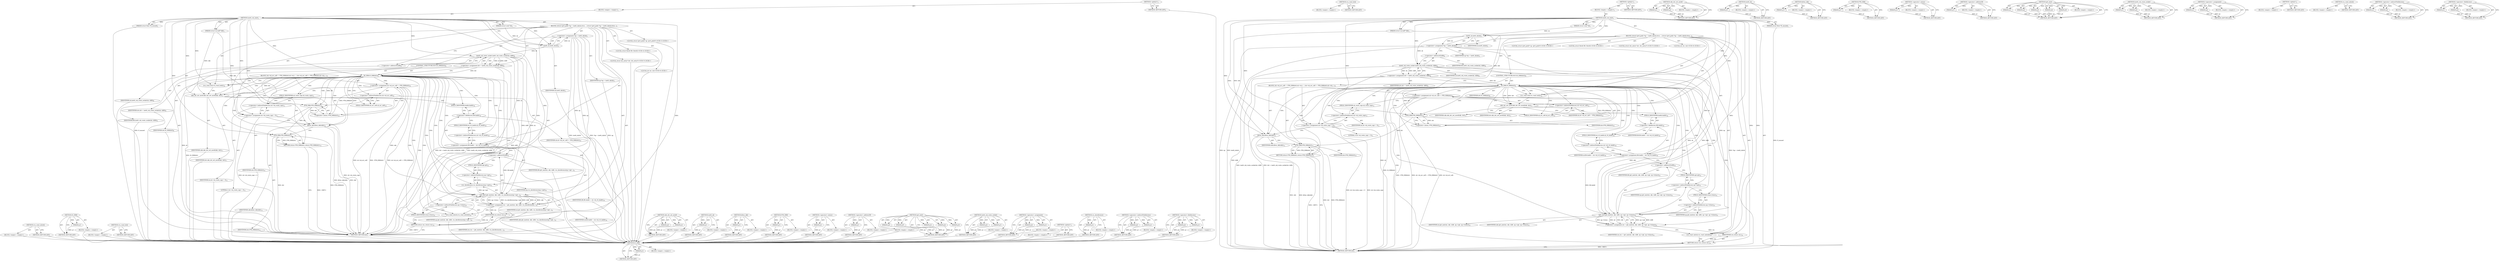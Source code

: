 digraph "&lt;operator&gt;.fieldAccess" {
vulnerable_122 [label=<(METHOD,IS_ERR)>];
vulnerable_123 [label=<(PARAM,p1)>];
vulnerable_124 [label=<(BLOCK,&lt;empty&gt;,&lt;empty&gt;)>];
vulnerable_125 [label=<(METHOD_RETURN,ANY)>];
vulnerable_143 [label=<(METHOD,rcu_read_lock)>];
vulnerable_144 [label=<(BLOCK,&lt;empty&gt;,&lt;empty&gt;)>];
vulnerable_145 [label=<(METHOD_RETURN,ANY)>];
vulnerable_6 [label=<(METHOD,&lt;global&gt;)<SUB>1</SUB>>];
vulnerable_7 [label=<(BLOCK,&lt;empty&gt;,&lt;empty&gt;)<SUB>1</SUB>>];
vulnerable_8 [label=<(METHOD,inet6_csk_xmit)<SUB>1</SUB>>];
vulnerable_9 [label=<(PARAM,struct sock *sk)<SUB>1</SUB>>];
vulnerable_10 [label=<(PARAM,struct sk_buff *skb)<SUB>1</SUB>>];
vulnerable_11 [label=<(PARAM,struct flowi *fl_unused)<SUB>1</SUB>>];
vulnerable_12 [label=<(BLOCK,{
	struct ipv6_pinfo *np = inet6_sk(sk);
	struc...,{
	struct ipv6_pinfo *np = inet6_sk(sk);
	struc...)<SUB>2</SUB>>];
vulnerable_13 [label="<(LOCAL,struct ipv6_pinfo* np: ipv6_pinfo*)<SUB>3</SUB>>"];
vulnerable_14 [label=<(&lt;operator&gt;.assignment,*np = inet6_sk(sk))<SUB>3</SUB>>];
vulnerable_15 [label=<(IDENTIFIER,np,*np = inet6_sk(sk))<SUB>3</SUB>>];
vulnerable_16 [label=<(inet6_sk,inet6_sk(sk))<SUB>3</SUB>>];
vulnerable_17 [label=<(IDENTIFIER,sk,inet6_sk(sk))<SUB>3</SUB>>];
vulnerable_18 [label="<(LOCAL,struct flowi6 fl6: flowi6)<SUB>4</SUB>>"];
vulnerable_19 [label="<(LOCAL,struct dst_entry* dst: dst_entry*)<SUB>5</SUB>>"];
vulnerable_20 [label="<(LOCAL,int res: int)<SUB>6</SUB>>"];
vulnerable_21 [label=<(&lt;operator&gt;.assignment,dst = inet6_csk_route_socket(sk, &amp;fl6))<SUB>8</SUB>>];
vulnerable_22 [label=<(IDENTIFIER,dst,dst = inet6_csk_route_socket(sk, &amp;fl6))<SUB>8</SUB>>];
vulnerable_23 [label=<(inet6_csk_route_socket,inet6_csk_route_socket(sk, &amp;fl6))<SUB>8</SUB>>];
vulnerable_24 [label=<(IDENTIFIER,sk,inet6_csk_route_socket(sk, &amp;fl6))<SUB>8</SUB>>];
vulnerable_25 [label=<(&lt;operator&gt;.addressOf,&amp;fl6)<SUB>8</SUB>>];
vulnerable_26 [label=<(IDENTIFIER,fl6,inet6_csk_route_socket(sk, &amp;fl6))<SUB>8</SUB>>];
vulnerable_27 [label=<(CONTROL_STRUCTURE,IF,if (IS_ERR(dst)))<SUB>9</SUB>>];
vulnerable_28 [label=<(IS_ERR,IS_ERR(dst))<SUB>9</SUB>>];
vulnerable_29 [label=<(IDENTIFIER,dst,IS_ERR(dst))<SUB>9</SUB>>];
vulnerable_30 [label=<(BLOCK,{
		sk-&gt;sk_err_soft = -PTR_ERR(dst);
		sk-&gt;sk_r...,{
		sk-&gt;sk_err_soft = -PTR_ERR(dst);
		sk-&gt;sk_r...)<SUB>9</SUB>>];
vulnerable_31 [label=<(&lt;operator&gt;.assignment,sk-&gt;sk_err_soft = -PTR_ERR(dst))<SUB>10</SUB>>];
vulnerable_32 [label=<(&lt;operator&gt;.indirectFieldAccess,sk-&gt;sk_err_soft)<SUB>10</SUB>>];
vulnerable_33 [label=<(IDENTIFIER,sk,sk-&gt;sk_err_soft = -PTR_ERR(dst))<SUB>10</SUB>>];
vulnerable_34 [label=<(FIELD_IDENTIFIER,sk_err_soft,sk_err_soft)<SUB>10</SUB>>];
vulnerable_35 [label=<(&lt;operator&gt;.minus,-PTR_ERR(dst))<SUB>10</SUB>>];
vulnerable_36 [label=<(PTR_ERR,PTR_ERR(dst))<SUB>10</SUB>>];
vulnerable_37 [label=<(IDENTIFIER,dst,PTR_ERR(dst))<SUB>10</SUB>>];
vulnerable_38 [label=<(&lt;operator&gt;.assignment,sk-&gt;sk_route_caps = 0)<SUB>11</SUB>>];
vulnerable_39 [label=<(&lt;operator&gt;.indirectFieldAccess,sk-&gt;sk_route_caps)<SUB>11</SUB>>];
vulnerable_40 [label=<(IDENTIFIER,sk,sk-&gt;sk_route_caps = 0)<SUB>11</SUB>>];
vulnerable_41 [label=<(FIELD_IDENTIFIER,sk_route_caps,sk_route_caps)<SUB>11</SUB>>];
vulnerable_42 [label=<(LITERAL,0,sk-&gt;sk_route_caps = 0)<SUB>11</SUB>>];
vulnerable_43 [label=<(kfree_skb,kfree_skb(skb))<SUB>12</SUB>>];
vulnerable_44 [label=<(IDENTIFIER,skb,kfree_skb(skb))<SUB>12</SUB>>];
vulnerable_45 [label=<(RETURN,return PTR_ERR(dst);,return PTR_ERR(dst);)<SUB>13</SUB>>];
vulnerable_46 [label=<(PTR_ERR,PTR_ERR(dst))<SUB>13</SUB>>];
vulnerable_47 [label=<(IDENTIFIER,dst,PTR_ERR(dst))<SUB>13</SUB>>];
vulnerable_48 [label=<(rcu_read_lock,rcu_read_lock())<SUB>16</SUB>>];
vulnerable_49 [label=<(skb_dst_set_noref,skb_dst_set_noref(skb, dst))<SUB>17</SUB>>];
vulnerable_50 [label=<(IDENTIFIER,skb,skb_dst_set_noref(skb, dst))<SUB>17</SUB>>];
vulnerable_51 [label=<(IDENTIFIER,dst,skb_dst_set_noref(skb, dst))<SUB>17</SUB>>];
vulnerable_52 [label=<(&lt;operator&gt;.assignment,fl6.daddr = sk-&gt;sk_v6_daddr)<SUB>20</SUB>>];
vulnerable_53 [label=<(&lt;operator&gt;.fieldAccess,fl6.daddr)<SUB>20</SUB>>];
vulnerable_54 [label=<(IDENTIFIER,fl6,fl6.daddr = sk-&gt;sk_v6_daddr)<SUB>20</SUB>>];
vulnerable_55 [label=<(FIELD_IDENTIFIER,daddr,daddr)<SUB>20</SUB>>];
vulnerable_56 [label=<(&lt;operator&gt;.indirectFieldAccess,sk-&gt;sk_v6_daddr)<SUB>20</SUB>>];
vulnerable_57 [label=<(IDENTIFIER,sk,fl6.daddr = sk-&gt;sk_v6_daddr)<SUB>20</SUB>>];
vulnerable_58 [label=<(FIELD_IDENTIFIER,sk_v6_daddr,sk_v6_daddr)<SUB>20</SUB>>];
vulnerable_59 [label=<(&lt;operator&gt;.assignment,res = ip6_xmit(sk, skb, &amp;fl6, np-&gt;opt, np-&gt;tclass))<SUB>22</SUB>>];
vulnerable_60 [label=<(IDENTIFIER,res,res = ip6_xmit(sk, skb, &amp;fl6, np-&gt;opt, np-&gt;tclass))<SUB>22</SUB>>];
vulnerable_61 [label=<(ip6_xmit,ip6_xmit(sk, skb, &amp;fl6, np-&gt;opt, np-&gt;tclass))<SUB>22</SUB>>];
vulnerable_62 [label=<(IDENTIFIER,sk,ip6_xmit(sk, skb, &amp;fl6, np-&gt;opt, np-&gt;tclass))<SUB>22</SUB>>];
vulnerable_63 [label=<(IDENTIFIER,skb,ip6_xmit(sk, skb, &amp;fl6, np-&gt;opt, np-&gt;tclass))<SUB>22</SUB>>];
vulnerable_64 [label=<(&lt;operator&gt;.addressOf,&amp;fl6)<SUB>22</SUB>>];
vulnerable_65 [label=<(IDENTIFIER,fl6,ip6_xmit(sk, skb, &amp;fl6, np-&gt;opt, np-&gt;tclass))<SUB>22</SUB>>];
vulnerable_66 [label=<(&lt;operator&gt;.indirectFieldAccess,np-&gt;opt)<SUB>22</SUB>>];
vulnerable_67 [label=<(IDENTIFIER,np,ip6_xmit(sk, skb, &amp;fl6, np-&gt;opt, np-&gt;tclass))<SUB>22</SUB>>];
vulnerable_68 [label=<(FIELD_IDENTIFIER,opt,opt)<SUB>22</SUB>>];
vulnerable_69 [label=<(&lt;operator&gt;.indirectFieldAccess,np-&gt;tclass)<SUB>22</SUB>>];
vulnerable_70 [label=<(IDENTIFIER,np,ip6_xmit(sk, skb, &amp;fl6, np-&gt;opt, np-&gt;tclass))<SUB>22</SUB>>];
vulnerable_71 [label=<(FIELD_IDENTIFIER,tclass,tclass)<SUB>22</SUB>>];
vulnerable_72 [label=<(rcu_read_unlock,rcu_read_unlock())<SUB>23</SUB>>];
vulnerable_73 [label=<(RETURN,return res;,return res;)<SUB>24</SUB>>];
vulnerable_74 [label=<(IDENTIFIER,res,return res;)<SUB>24</SUB>>];
vulnerable_75 [label=<(METHOD_RETURN,int)<SUB>1</SUB>>];
vulnerable_77 [label=<(METHOD_RETURN,ANY)<SUB>1</SUB>>];
vulnerable_146 [label=<(METHOD,skb_dst_set_noref)>];
vulnerable_147 [label=<(PARAM,p1)>];
vulnerable_148 [label=<(PARAM,p2)>];
vulnerable_149 [label=<(BLOCK,&lt;empty&gt;,&lt;empty&gt;)>];
vulnerable_150 [label=<(METHOD_RETURN,ANY)>];
vulnerable_109 [label=<(METHOD,inet6_sk)>];
vulnerable_110 [label=<(PARAM,p1)>];
vulnerable_111 [label=<(BLOCK,&lt;empty&gt;,&lt;empty&gt;)>];
vulnerable_112 [label=<(METHOD_RETURN,ANY)>];
vulnerable_139 [label=<(METHOD,kfree_skb)>];
vulnerable_140 [label=<(PARAM,p1)>];
vulnerable_141 [label=<(BLOCK,&lt;empty&gt;,&lt;empty&gt;)>];
vulnerable_142 [label=<(METHOD_RETURN,ANY)>];
vulnerable_135 [label=<(METHOD,PTR_ERR)>];
vulnerable_136 [label=<(PARAM,p1)>];
vulnerable_137 [label=<(BLOCK,&lt;empty&gt;,&lt;empty&gt;)>];
vulnerable_138 [label=<(METHOD_RETURN,ANY)>];
vulnerable_131 [label=<(METHOD,&lt;operator&gt;.minus)>];
vulnerable_132 [label=<(PARAM,p1)>];
vulnerable_133 [label=<(BLOCK,&lt;empty&gt;,&lt;empty&gt;)>];
vulnerable_134 [label=<(METHOD_RETURN,ANY)>];
vulnerable_118 [label=<(METHOD,&lt;operator&gt;.addressOf)>];
vulnerable_119 [label=<(PARAM,p1)>];
vulnerable_120 [label=<(BLOCK,&lt;empty&gt;,&lt;empty&gt;)>];
vulnerable_121 [label=<(METHOD_RETURN,ANY)>];
vulnerable_156 [label=<(METHOD,ip6_xmit)>];
vulnerable_157 [label=<(PARAM,p1)>];
vulnerable_158 [label=<(PARAM,p2)>];
vulnerable_159 [label=<(PARAM,p3)>];
vulnerable_160 [label=<(PARAM,p4)>];
vulnerable_161 [label=<(PARAM,p5)>];
vulnerable_162 [label=<(BLOCK,&lt;empty&gt;,&lt;empty&gt;)>];
vulnerable_163 [label=<(METHOD_RETURN,ANY)>];
vulnerable_113 [label=<(METHOD,inet6_csk_route_socket)>];
vulnerable_114 [label=<(PARAM,p1)>];
vulnerable_115 [label=<(PARAM,p2)>];
vulnerable_116 [label=<(BLOCK,&lt;empty&gt;,&lt;empty&gt;)>];
vulnerable_117 [label=<(METHOD_RETURN,ANY)>];
vulnerable_104 [label=<(METHOD,&lt;operator&gt;.assignment)>];
vulnerable_105 [label=<(PARAM,p1)>];
vulnerable_106 [label=<(PARAM,p2)>];
vulnerable_107 [label=<(BLOCK,&lt;empty&gt;,&lt;empty&gt;)>];
vulnerable_108 [label=<(METHOD_RETURN,ANY)>];
vulnerable_98 [label=<(METHOD,&lt;global&gt;)<SUB>1</SUB>>];
vulnerable_99 [label=<(BLOCK,&lt;empty&gt;,&lt;empty&gt;)>];
vulnerable_100 [label=<(METHOD_RETURN,ANY)>];
vulnerable_164 [label=<(METHOD,rcu_read_unlock)>];
vulnerable_165 [label=<(BLOCK,&lt;empty&gt;,&lt;empty&gt;)>];
vulnerable_166 [label=<(METHOD_RETURN,ANY)>];
vulnerable_126 [label=<(METHOD,&lt;operator&gt;.indirectFieldAccess)>];
vulnerable_127 [label=<(PARAM,p1)>];
vulnerable_128 [label=<(PARAM,p2)>];
vulnerable_129 [label=<(BLOCK,&lt;empty&gt;,&lt;empty&gt;)>];
vulnerable_130 [label=<(METHOD_RETURN,ANY)>];
vulnerable_151 [label=<(METHOD,&lt;operator&gt;.fieldAccess)>];
vulnerable_152 [label=<(PARAM,p1)>];
vulnerable_153 [label=<(PARAM,p2)>];
vulnerable_154 [label=<(BLOCK,&lt;empty&gt;,&lt;empty&gt;)>];
vulnerable_155 [label=<(METHOD_RETURN,ANY)>];
fixed_169 [label=<(METHOD,rcu_read_unlock)>];
fixed_170 [label=<(BLOCK,&lt;empty&gt;,&lt;empty&gt;)>];
fixed_171 [label=<(METHOD_RETURN,ANY)>];
fixed_123 [label=<(METHOD,IS_ERR)>];
fixed_124 [label=<(PARAM,p1)>];
fixed_125 [label=<(BLOCK,&lt;empty&gt;,&lt;empty&gt;)>];
fixed_126 [label=<(METHOD_RETURN,ANY)>];
fixed_144 [label=<(METHOD,rcu_read_lock)>];
fixed_145 [label=<(BLOCK,&lt;empty&gt;,&lt;empty&gt;)>];
fixed_146 [label=<(METHOD_RETURN,ANY)>];
fixed_6 [label=<(METHOD,&lt;global&gt;)<SUB>1</SUB>>];
fixed_7 [label=<(BLOCK,&lt;empty&gt;,&lt;empty&gt;)<SUB>1</SUB>>];
fixed_8 [label=<(METHOD,inet6_csk_xmit)<SUB>1</SUB>>];
fixed_9 [label=<(PARAM,struct sock *sk)<SUB>1</SUB>>];
fixed_10 [label=<(PARAM,struct sk_buff *skb)<SUB>1</SUB>>];
fixed_11 [label=<(PARAM,struct flowi *fl_unused)<SUB>1</SUB>>];
fixed_12 [label=<(BLOCK,{
	struct ipv6_pinfo *np = inet6_sk(sk);
	struc...,{
	struct ipv6_pinfo *np = inet6_sk(sk);
	struc...)<SUB>2</SUB>>];
fixed_13 [label="<(LOCAL,struct ipv6_pinfo* np: ipv6_pinfo*)<SUB>3</SUB>>"];
fixed_14 [label=<(&lt;operator&gt;.assignment,*np = inet6_sk(sk))<SUB>3</SUB>>];
fixed_15 [label=<(IDENTIFIER,np,*np = inet6_sk(sk))<SUB>3</SUB>>];
fixed_16 [label=<(inet6_sk,inet6_sk(sk))<SUB>3</SUB>>];
fixed_17 [label=<(IDENTIFIER,sk,inet6_sk(sk))<SUB>3</SUB>>];
fixed_18 [label="<(LOCAL,struct flowi6 fl6: flowi6)<SUB>4</SUB>>"];
fixed_19 [label="<(LOCAL,struct dst_entry* dst: dst_entry*)<SUB>5</SUB>>"];
fixed_20 [label="<(LOCAL,int res: int)<SUB>6</SUB>>"];
fixed_21 [label=<(&lt;operator&gt;.assignment,dst = inet6_csk_route_socket(sk, &amp;fl6))<SUB>8</SUB>>];
fixed_22 [label=<(IDENTIFIER,dst,dst = inet6_csk_route_socket(sk, &amp;fl6))<SUB>8</SUB>>];
fixed_23 [label=<(inet6_csk_route_socket,inet6_csk_route_socket(sk, &amp;fl6))<SUB>8</SUB>>];
fixed_24 [label=<(IDENTIFIER,sk,inet6_csk_route_socket(sk, &amp;fl6))<SUB>8</SUB>>];
fixed_25 [label=<(&lt;operator&gt;.addressOf,&amp;fl6)<SUB>8</SUB>>];
fixed_26 [label=<(IDENTIFIER,fl6,inet6_csk_route_socket(sk, &amp;fl6))<SUB>8</SUB>>];
fixed_27 [label=<(CONTROL_STRUCTURE,IF,if (IS_ERR(dst)))<SUB>9</SUB>>];
fixed_28 [label=<(IS_ERR,IS_ERR(dst))<SUB>9</SUB>>];
fixed_29 [label=<(IDENTIFIER,dst,IS_ERR(dst))<SUB>9</SUB>>];
fixed_30 [label=<(BLOCK,{
		sk-&gt;sk_err_soft = -PTR_ERR(dst);
		sk-&gt;sk_r...,{
		sk-&gt;sk_err_soft = -PTR_ERR(dst);
		sk-&gt;sk_r...)<SUB>9</SUB>>];
fixed_31 [label=<(&lt;operator&gt;.assignment,sk-&gt;sk_err_soft = -PTR_ERR(dst))<SUB>10</SUB>>];
fixed_32 [label=<(&lt;operator&gt;.indirectFieldAccess,sk-&gt;sk_err_soft)<SUB>10</SUB>>];
fixed_33 [label=<(IDENTIFIER,sk,sk-&gt;sk_err_soft = -PTR_ERR(dst))<SUB>10</SUB>>];
fixed_34 [label=<(FIELD_IDENTIFIER,sk_err_soft,sk_err_soft)<SUB>10</SUB>>];
fixed_35 [label=<(&lt;operator&gt;.minus,-PTR_ERR(dst))<SUB>10</SUB>>];
fixed_36 [label=<(PTR_ERR,PTR_ERR(dst))<SUB>10</SUB>>];
fixed_37 [label=<(IDENTIFIER,dst,PTR_ERR(dst))<SUB>10</SUB>>];
fixed_38 [label=<(&lt;operator&gt;.assignment,sk-&gt;sk_route_caps = 0)<SUB>11</SUB>>];
fixed_39 [label=<(&lt;operator&gt;.indirectFieldAccess,sk-&gt;sk_route_caps)<SUB>11</SUB>>];
fixed_40 [label=<(IDENTIFIER,sk,sk-&gt;sk_route_caps = 0)<SUB>11</SUB>>];
fixed_41 [label=<(FIELD_IDENTIFIER,sk_route_caps,sk_route_caps)<SUB>11</SUB>>];
fixed_42 [label=<(LITERAL,0,sk-&gt;sk_route_caps = 0)<SUB>11</SUB>>];
fixed_43 [label=<(kfree_skb,kfree_skb(skb))<SUB>12</SUB>>];
fixed_44 [label=<(IDENTIFIER,skb,kfree_skb(skb))<SUB>12</SUB>>];
fixed_45 [label=<(RETURN,return PTR_ERR(dst);,return PTR_ERR(dst);)<SUB>13</SUB>>];
fixed_46 [label=<(PTR_ERR,PTR_ERR(dst))<SUB>13</SUB>>];
fixed_47 [label=<(IDENTIFIER,dst,PTR_ERR(dst))<SUB>13</SUB>>];
fixed_48 [label=<(rcu_read_lock,rcu_read_lock())<SUB>16</SUB>>];
fixed_49 [label=<(skb_dst_set_noref,skb_dst_set_noref(skb, dst))<SUB>17</SUB>>];
fixed_50 [label=<(IDENTIFIER,skb,skb_dst_set_noref(skb, dst))<SUB>17</SUB>>];
fixed_51 [label=<(IDENTIFIER,dst,skb_dst_set_noref(skb, dst))<SUB>17</SUB>>];
fixed_52 [label=<(&lt;operator&gt;.assignment,fl6.daddr = sk-&gt;sk_v6_daddr)<SUB>20</SUB>>];
fixed_53 [label=<(&lt;operator&gt;.fieldAccess,fl6.daddr)<SUB>20</SUB>>];
fixed_54 [label=<(IDENTIFIER,fl6,fl6.daddr = sk-&gt;sk_v6_daddr)<SUB>20</SUB>>];
fixed_55 [label=<(FIELD_IDENTIFIER,daddr,daddr)<SUB>20</SUB>>];
fixed_56 [label=<(&lt;operator&gt;.indirectFieldAccess,sk-&gt;sk_v6_daddr)<SUB>20</SUB>>];
fixed_57 [label=<(IDENTIFIER,sk,fl6.daddr = sk-&gt;sk_v6_daddr)<SUB>20</SUB>>];
fixed_58 [label=<(FIELD_IDENTIFIER,sk_v6_daddr,sk_v6_daddr)<SUB>20</SUB>>];
fixed_59 [label=<(&lt;operator&gt;.assignment,res = ip6_xmit(sk, skb, &amp;fl6, rcu_dereference(n...)<SUB>22</SUB>>];
fixed_60 [label=<(IDENTIFIER,res,res = ip6_xmit(sk, skb, &amp;fl6, rcu_dereference(n...)<SUB>22</SUB>>];
fixed_61 [label=<(ip6_xmit,ip6_xmit(sk, skb, &amp;fl6, rcu_dereference(np-&gt;opt...)<SUB>22</SUB>>];
fixed_62 [label=<(IDENTIFIER,sk,ip6_xmit(sk, skb, &amp;fl6, rcu_dereference(np-&gt;opt...)<SUB>22</SUB>>];
fixed_63 [label=<(IDENTIFIER,skb,ip6_xmit(sk, skb, &amp;fl6, rcu_dereference(np-&gt;opt...)<SUB>22</SUB>>];
fixed_64 [label=<(&lt;operator&gt;.addressOf,&amp;fl6)<SUB>22</SUB>>];
fixed_65 [label=<(IDENTIFIER,fl6,ip6_xmit(sk, skb, &amp;fl6, rcu_dereference(np-&gt;opt...)<SUB>22</SUB>>];
fixed_66 [label=<(rcu_dereference,rcu_dereference(np-&gt;opt))<SUB>22</SUB>>];
fixed_67 [label=<(&lt;operator&gt;.indirectFieldAccess,np-&gt;opt)<SUB>22</SUB>>];
fixed_68 [label=<(IDENTIFIER,np,rcu_dereference(np-&gt;opt))<SUB>22</SUB>>];
fixed_69 [label=<(FIELD_IDENTIFIER,opt,opt)<SUB>22</SUB>>];
fixed_70 [label=<(&lt;operator&gt;.indirectFieldAccess,np-&gt;tclass)<SUB>23</SUB>>];
fixed_71 [label=<(IDENTIFIER,np,ip6_xmit(sk, skb, &amp;fl6, rcu_dereference(np-&gt;opt...)<SUB>23</SUB>>];
fixed_72 [label=<(FIELD_IDENTIFIER,tclass,tclass)<SUB>23</SUB>>];
fixed_73 [label=<(rcu_read_unlock,rcu_read_unlock())<SUB>24</SUB>>];
fixed_74 [label=<(RETURN,return res;,return res;)<SUB>25</SUB>>];
fixed_75 [label=<(IDENTIFIER,res,return res;)<SUB>25</SUB>>];
fixed_76 [label=<(METHOD_RETURN,int)<SUB>1</SUB>>];
fixed_78 [label=<(METHOD_RETURN,ANY)<SUB>1</SUB>>];
fixed_147 [label=<(METHOD,skb_dst_set_noref)>];
fixed_148 [label=<(PARAM,p1)>];
fixed_149 [label=<(PARAM,p2)>];
fixed_150 [label=<(BLOCK,&lt;empty&gt;,&lt;empty&gt;)>];
fixed_151 [label=<(METHOD_RETURN,ANY)>];
fixed_110 [label=<(METHOD,inet6_sk)>];
fixed_111 [label=<(PARAM,p1)>];
fixed_112 [label=<(BLOCK,&lt;empty&gt;,&lt;empty&gt;)>];
fixed_113 [label=<(METHOD_RETURN,ANY)>];
fixed_140 [label=<(METHOD,kfree_skb)>];
fixed_141 [label=<(PARAM,p1)>];
fixed_142 [label=<(BLOCK,&lt;empty&gt;,&lt;empty&gt;)>];
fixed_143 [label=<(METHOD_RETURN,ANY)>];
fixed_136 [label=<(METHOD,PTR_ERR)>];
fixed_137 [label=<(PARAM,p1)>];
fixed_138 [label=<(BLOCK,&lt;empty&gt;,&lt;empty&gt;)>];
fixed_139 [label=<(METHOD_RETURN,ANY)>];
fixed_132 [label=<(METHOD,&lt;operator&gt;.minus)>];
fixed_133 [label=<(PARAM,p1)>];
fixed_134 [label=<(BLOCK,&lt;empty&gt;,&lt;empty&gt;)>];
fixed_135 [label=<(METHOD_RETURN,ANY)>];
fixed_119 [label=<(METHOD,&lt;operator&gt;.addressOf)>];
fixed_120 [label=<(PARAM,p1)>];
fixed_121 [label=<(BLOCK,&lt;empty&gt;,&lt;empty&gt;)>];
fixed_122 [label=<(METHOD_RETURN,ANY)>];
fixed_157 [label=<(METHOD,ip6_xmit)>];
fixed_158 [label=<(PARAM,p1)>];
fixed_159 [label=<(PARAM,p2)>];
fixed_160 [label=<(PARAM,p3)>];
fixed_161 [label=<(PARAM,p4)>];
fixed_162 [label=<(PARAM,p5)>];
fixed_163 [label=<(BLOCK,&lt;empty&gt;,&lt;empty&gt;)>];
fixed_164 [label=<(METHOD_RETURN,ANY)>];
fixed_114 [label=<(METHOD,inet6_csk_route_socket)>];
fixed_115 [label=<(PARAM,p1)>];
fixed_116 [label=<(PARAM,p2)>];
fixed_117 [label=<(BLOCK,&lt;empty&gt;,&lt;empty&gt;)>];
fixed_118 [label=<(METHOD_RETURN,ANY)>];
fixed_105 [label=<(METHOD,&lt;operator&gt;.assignment)>];
fixed_106 [label=<(PARAM,p1)>];
fixed_107 [label=<(PARAM,p2)>];
fixed_108 [label=<(BLOCK,&lt;empty&gt;,&lt;empty&gt;)>];
fixed_109 [label=<(METHOD_RETURN,ANY)>];
fixed_99 [label=<(METHOD,&lt;global&gt;)<SUB>1</SUB>>];
fixed_100 [label=<(BLOCK,&lt;empty&gt;,&lt;empty&gt;)>];
fixed_101 [label=<(METHOD_RETURN,ANY)>];
fixed_165 [label=<(METHOD,rcu_dereference)>];
fixed_166 [label=<(PARAM,p1)>];
fixed_167 [label=<(BLOCK,&lt;empty&gt;,&lt;empty&gt;)>];
fixed_168 [label=<(METHOD_RETURN,ANY)>];
fixed_127 [label=<(METHOD,&lt;operator&gt;.indirectFieldAccess)>];
fixed_128 [label=<(PARAM,p1)>];
fixed_129 [label=<(PARAM,p2)>];
fixed_130 [label=<(BLOCK,&lt;empty&gt;,&lt;empty&gt;)>];
fixed_131 [label=<(METHOD_RETURN,ANY)>];
fixed_152 [label=<(METHOD,&lt;operator&gt;.fieldAccess)>];
fixed_153 [label=<(PARAM,p1)>];
fixed_154 [label=<(PARAM,p2)>];
fixed_155 [label=<(BLOCK,&lt;empty&gt;,&lt;empty&gt;)>];
fixed_156 [label=<(METHOD_RETURN,ANY)>];
vulnerable_122 -> vulnerable_123  [key=0, label="AST: "];
vulnerable_122 -> vulnerable_123  [key=1, label="DDG: "];
vulnerable_122 -> vulnerable_124  [key=0, label="AST: "];
vulnerable_122 -> vulnerable_125  [key=0, label="AST: "];
vulnerable_122 -> vulnerable_125  [key=1, label="CFG: "];
vulnerable_123 -> vulnerable_125  [key=0, label="DDG: p1"];
vulnerable_143 -> vulnerable_144  [key=0, label="AST: "];
vulnerable_143 -> vulnerable_145  [key=0, label="AST: "];
vulnerable_143 -> vulnerable_145  [key=1, label="CFG: "];
vulnerable_6 -> vulnerable_7  [key=0, label="AST: "];
vulnerable_6 -> vulnerable_77  [key=0, label="AST: "];
vulnerable_6 -> vulnerable_77  [key=1, label="CFG: "];
vulnerable_7 -> vulnerable_8  [key=0, label="AST: "];
vulnerable_8 -> vulnerable_9  [key=0, label="AST: "];
vulnerable_8 -> vulnerable_9  [key=1, label="DDG: "];
vulnerable_8 -> vulnerable_10  [key=0, label="AST: "];
vulnerable_8 -> vulnerable_10  [key=1, label="DDG: "];
vulnerable_8 -> vulnerable_11  [key=0, label="AST: "];
vulnerable_8 -> vulnerable_11  [key=1, label="DDG: "];
vulnerable_8 -> vulnerable_12  [key=0, label="AST: "];
vulnerable_8 -> vulnerable_75  [key=0, label="AST: "];
vulnerable_8 -> vulnerable_16  [key=0, label="CFG: "];
vulnerable_8 -> vulnerable_16  [key=1, label="DDG: "];
vulnerable_8 -> vulnerable_48  [key=0, label="DDG: "];
vulnerable_8 -> vulnerable_72  [key=0, label="DDG: "];
vulnerable_8 -> vulnerable_49  [key=0, label="DDG: "];
vulnerable_8 -> vulnerable_74  [key=0, label="DDG: "];
vulnerable_8 -> vulnerable_23  [key=0, label="DDG: "];
vulnerable_8 -> vulnerable_28  [key=0, label="DDG: "];
vulnerable_8 -> vulnerable_38  [key=0, label="DDG: "];
vulnerable_8 -> vulnerable_61  [key=0, label="DDG: "];
vulnerable_8 -> vulnerable_43  [key=0, label="DDG: "];
vulnerable_8 -> vulnerable_46  [key=0, label="DDG: "];
vulnerable_8 -> vulnerable_36  [key=0, label="DDG: "];
vulnerable_9 -> vulnerable_16  [key=0, label="DDG: sk"];
vulnerable_10 -> vulnerable_49  [key=0, label="DDG: skb"];
vulnerable_10 -> vulnerable_43  [key=0, label="DDG: skb"];
vulnerable_11 -> vulnerable_75  [key=0, label="DDG: fl_unused"];
vulnerable_12 -> vulnerable_13  [key=0, label="AST: "];
vulnerable_12 -> vulnerable_14  [key=0, label="AST: "];
vulnerable_12 -> vulnerable_18  [key=0, label="AST: "];
vulnerable_12 -> vulnerable_19  [key=0, label="AST: "];
vulnerable_12 -> vulnerable_20  [key=0, label="AST: "];
vulnerable_12 -> vulnerable_21  [key=0, label="AST: "];
vulnerable_12 -> vulnerable_27  [key=0, label="AST: "];
vulnerable_12 -> vulnerable_48  [key=0, label="AST: "];
vulnerable_12 -> vulnerable_49  [key=0, label="AST: "];
vulnerable_12 -> vulnerable_52  [key=0, label="AST: "];
vulnerable_12 -> vulnerable_59  [key=0, label="AST: "];
vulnerable_12 -> vulnerable_72  [key=0, label="AST: "];
vulnerable_12 -> vulnerable_73  [key=0, label="AST: "];
vulnerable_14 -> vulnerable_15  [key=0, label="AST: "];
vulnerable_14 -> vulnerable_16  [key=0, label="AST: "];
vulnerable_14 -> vulnerable_25  [key=0, label="CFG: "];
vulnerable_14 -> vulnerable_75  [key=0, label="DDG: np"];
vulnerable_14 -> vulnerable_75  [key=1, label="DDG: inet6_sk(sk)"];
vulnerable_14 -> vulnerable_75  [key=2, label="DDG: *np = inet6_sk(sk)"];
vulnerable_14 -> vulnerable_61  [key=0, label="DDG: np"];
vulnerable_16 -> vulnerable_17  [key=0, label="AST: "];
vulnerable_16 -> vulnerable_14  [key=0, label="CFG: "];
vulnerable_16 -> vulnerable_14  [key=1, label="DDG: sk"];
vulnerable_16 -> vulnerable_23  [key=0, label="DDG: sk"];
vulnerable_21 -> vulnerable_22  [key=0, label="AST: "];
vulnerable_21 -> vulnerable_23  [key=0, label="AST: "];
vulnerable_21 -> vulnerable_28  [key=0, label="CFG: "];
vulnerable_21 -> vulnerable_28  [key=1, label="DDG: dst"];
vulnerable_21 -> vulnerable_75  [key=0, label="DDG: inet6_csk_route_socket(sk, &amp;fl6)"];
vulnerable_21 -> vulnerable_75  [key=1, label="DDG: dst = inet6_csk_route_socket(sk, &amp;fl6)"];
vulnerable_23 -> vulnerable_24  [key=0, label="AST: "];
vulnerable_23 -> vulnerable_25  [key=0, label="AST: "];
vulnerable_23 -> vulnerable_21  [key=0, label="CFG: "];
vulnerable_23 -> vulnerable_21  [key=1, label="DDG: sk"];
vulnerable_23 -> vulnerable_21  [key=2, label="DDG: &amp;fl6"];
vulnerable_23 -> vulnerable_75  [key=0, label="DDG: sk"];
vulnerable_23 -> vulnerable_75  [key=1, label="DDG: &amp;fl6"];
vulnerable_23 -> vulnerable_52  [key=0, label="DDG: sk"];
vulnerable_23 -> vulnerable_61  [key=0, label="DDG: sk"];
vulnerable_23 -> vulnerable_61  [key=1, label="DDG: &amp;fl6"];
vulnerable_25 -> vulnerable_26  [key=0, label="AST: "];
vulnerable_25 -> vulnerable_23  [key=0, label="CFG: "];
vulnerable_27 -> vulnerable_28  [key=0, label="AST: "];
vulnerable_27 -> vulnerable_30  [key=0, label="AST: "];
vulnerable_28 -> vulnerable_29  [key=0, label="AST: "];
vulnerable_28 -> vulnerable_48  [key=0, label="CFG: "];
vulnerable_28 -> vulnerable_48  [key=1, label="CDG: "];
vulnerable_28 -> vulnerable_34  [key=0, label="CFG: "];
vulnerable_28 -> vulnerable_34  [key=1, label="CDG: "];
vulnerable_28 -> vulnerable_75  [key=0, label="DDG: IS_ERR(dst)"];
vulnerable_28 -> vulnerable_49  [key=0, label="DDG: dst"];
vulnerable_28 -> vulnerable_49  [key=1, label="CDG: "];
vulnerable_28 -> vulnerable_36  [key=0, label="DDG: dst"];
vulnerable_28 -> vulnerable_36  [key=1, label="CDG: "];
vulnerable_28 -> vulnerable_32  [key=0, label="CDG: "];
vulnerable_28 -> vulnerable_58  [key=0, label="CDG: "];
vulnerable_28 -> vulnerable_68  [key=0, label="CDG: "];
vulnerable_28 -> vulnerable_73  [key=0, label="CDG: "];
vulnerable_28 -> vulnerable_61  [key=0, label="CDG: "];
vulnerable_28 -> vulnerable_64  [key=0, label="CDG: "];
vulnerable_28 -> vulnerable_66  [key=0, label="CDG: "];
vulnerable_28 -> vulnerable_71  [key=0, label="CDG: "];
vulnerable_28 -> vulnerable_52  [key=0, label="CDG: "];
vulnerable_28 -> vulnerable_46  [key=0, label="CDG: "];
vulnerable_28 -> vulnerable_53  [key=0, label="CDG: "];
vulnerable_28 -> vulnerable_38  [key=0, label="CDG: "];
vulnerable_28 -> vulnerable_72  [key=0, label="CDG: "];
vulnerable_28 -> vulnerable_56  [key=0, label="CDG: "];
vulnerable_28 -> vulnerable_69  [key=0, label="CDG: "];
vulnerable_28 -> vulnerable_41  [key=0, label="CDG: "];
vulnerable_28 -> vulnerable_45  [key=0, label="CDG: "];
vulnerable_28 -> vulnerable_59  [key=0, label="CDG: "];
vulnerable_28 -> vulnerable_35  [key=0, label="CDG: "];
vulnerable_28 -> vulnerable_55  [key=0, label="CDG: "];
vulnerable_28 -> vulnerable_39  [key=0, label="CDG: "];
vulnerable_28 -> vulnerable_31  [key=0, label="CDG: "];
vulnerable_28 -> vulnerable_43  [key=0, label="CDG: "];
vulnerable_30 -> vulnerable_31  [key=0, label="AST: "];
vulnerable_30 -> vulnerable_38  [key=0, label="AST: "];
vulnerable_30 -> vulnerable_43  [key=0, label="AST: "];
vulnerable_30 -> vulnerable_45  [key=0, label="AST: "];
vulnerable_31 -> vulnerable_32  [key=0, label="AST: "];
vulnerable_31 -> vulnerable_35  [key=0, label="AST: "];
vulnerable_31 -> vulnerable_41  [key=0, label="CFG: "];
vulnerable_31 -> vulnerable_75  [key=0, label="DDG: sk-&gt;sk_err_soft"];
vulnerable_31 -> vulnerable_75  [key=1, label="DDG: -PTR_ERR(dst)"];
vulnerable_31 -> vulnerable_75  [key=2, label="DDG: sk-&gt;sk_err_soft = -PTR_ERR(dst)"];
vulnerable_32 -> vulnerable_33  [key=0, label="AST: "];
vulnerable_32 -> vulnerable_34  [key=0, label="AST: "];
vulnerable_32 -> vulnerable_36  [key=0, label="CFG: "];
vulnerable_34 -> vulnerable_32  [key=0, label="CFG: "];
vulnerable_35 -> vulnerable_36  [key=0, label="AST: "];
vulnerable_35 -> vulnerable_31  [key=0, label="CFG: "];
vulnerable_35 -> vulnerable_31  [key=1, label="DDG: PTR_ERR(dst)"];
vulnerable_36 -> vulnerable_37  [key=0, label="AST: "];
vulnerable_36 -> vulnerable_35  [key=0, label="CFG: "];
vulnerable_36 -> vulnerable_35  [key=1, label="DDG: dst"];
vulnerable_36 -> vulnerable_46  [key=0, label="DDG: dst"];
vulnerable_38 -> vulnerable_39  [key=0, label="AST: "];
vulnerable_38 -> vulnerable_42  [key=0, label="AST: "];
vulnerable_38 -> vulnerable_43  [key=0, label="CFG: "];
vulnerable_38 -> vulnerable_75  [key=0, label="DDG: sk-&gt;sk_route_caps"];
vulnerable_38 -> vulnerable_75  [key=1, label="DDG: sk-&gt;sk_route_caps = 0"];
vulnerable_39 -> vulnerable_40  [key=0, label="AST: "];
vulnerable_39 -> vulnerable_41  [key=0, label="AST: "];
vulnerable_39 -> vulnerable_38  [key=0, label="CFG: "];
vulnerable_41 -> vulnerable_39  [key=0, label="CFG: "];
vulnerable_43 -> vulnerable_44  [key=0, label="AST: "];
vulnerable_43 -> vulnerable_46  [key=0, label="CFG: "];
vulnerable_43 -> vulnerable_75  [key=0, label="DDG: skb"];
vulnerable_43 -> vulnerable_75  [key=1, label="DDG: kfree_skb(skb)"];
vulnerable_45 -> vulnerable_46  [key=0, label="AST: "];
vulnerable_45 -> vulnerable_75  [key=0, label="CFG: "];
vulnerable_45 -> vulnerable_75  [key=1, label="DDG: &lt;RET&gt;"];
vulnerable_46 -> vulnerable_47  [key=0, label="AST: "];
vulnerable_46 -> vulnerable_45  [key=0, label="CFG: "];
vulnerable_46 -> vulnerable_45  [key=1, label="DDG: PTR_ERR(dst)"];
vulnerable_46 -> vulnerable_75  [key=0, label="DDG: dst"];
vulnerable_46 -> vulnerable_75  [key=1, label="DDG: PTR_ERR(dst)"];
vulnerable_48 -> vulnerable_49  [key=0, label="CFG: "];
vulnerable_49 -> vulnerable_50  [key=0, label="AST: "];
vulnerable_49 -> vulnerable_51  [key=0, label="AST: "];
vulnerable_49 -> vulnerable_55  [key=0, label="CFG: "];
vulnerable_49 -> vulnerable_61  [key=0, label="DDG: skb"];
vulnerable_52 -> vulnerable_53  [key=0, label="AST: "];
vulnerable_52 -> vulnerable_56  [key=0, label="AST: "];
vulnerable_52 -> vulnerable_64  [key=0, label="CFG: "];
vulnerable_52 -> vulnerable_61  [key=0, label="DDG: fl6.daddr"];
vulnerable_53 -> vulnerable_54  [key=0, label="AST: "];
vulnerable_53 -> vulnerable_55  [key=0, label="AST: "];
vulnerable_53 -> vulnerable_58  [key=0, label="CFG: "];
vulnerable_55 -> vulnerable_53  [key=0, label="CFG: "];
vulnerable_56 -> vulnerable_57  [key=0, label="AST: "];
vulnerable_56 -> vulnerable_58  [key=0, label="AST: "];
vulnerable_56 -> vulnerable_52  [key=0, label="CFG: "];
vulnerable_58 -> vulnerable_56  [key=0, label="CFG: "];
vulnerable_59 -> vulnerable_60  [key=0, label="AST: "];
vulnerable_59 -> vulnerable_61  [key=0, label="AST: "];
vulnerable_59 -> vulnerable_72  [key=0, label="CFG: "];
vulnerable_59 -> vulnerable_74  [key=0, label="DDG: res"];
vulnerable_61 -> vulnerable_62  [key=0, label="AST: "];
vulnerable_61 -> vulnerable_63  [key=0, label="AST: "];
vulnerable_61 -> vulnerable_64  [key=0, label="AST: "];
vulnerable_61 -> vulnerable_66  [key=0, label="AST: "];
vulnerable_61 -> vulnerable_69  [key=0, label="AST: "];
vulnerable_61 -> vulnerable_59  [key=0, label="CFG: "];
vulnerable_61 -> vulnerable_59  [key=1, label="DDG: np-&gt;opt"];
vulnerable_61 -> vulnerable_59  [key=2, label="DDG: &amp;fl6"];
vulnerable_61 -> vulnerable_59  [key=3, label="DDG: np-&gt;tclass"];
vulnerable_61 -> vulnerable_59  [key=4, label="DDG: sk"];
vulnerable_61 -> vulnerable_59  [key=5, label="DDG: skb"];
vulnerable_64 -> vulnerable_65  [key=0, label="AST: "];
vulnerable_64 -> vulnerable_68  [key=0, label="CFG: "];
vulnerable_66 -> vulnerable_67  [key=0, label="AST: "];
vulnerable_66 -> vulnerable_68  [key=0, label="AST: "];
vulnerable_66 -> vulnerable_71  [key=0, label="CFG: "];
vulnerable_68 -> vulnerable_66  [key=0, label="CFG: "];
vulnerable_69 -> vulnerable_70  [key=0, label="AST: "];
vulnerable_69 -> vulnerable_71  [key=0, label="AST: "];
vulnerable_69 -> vulnerable_61  [key=0, label="CFG: "];
vulnerable_71 -> vulnerable_69  [key=0, label="CFG: "];
vulnerable_72 -> vulnerable_73  [key=0, label="CFG: "];
vulnerable_73 -> vulnerable_74  [key=0, label="AST: "];
vulnerable_73 -> vulnerable_75  [key=0, label="CFG: "];
vulnerable_73 -> vulnerable_75  [key=1, label="DDG: &lt;RET&gt;"];
vulnerable_74 -> vulnerable_73  [key=0, label="DDG: res"];
vulnerable_146 -> vulnerable_147  [key=0, label="AST: "];
vulnerable_146 -> vulnerable_147  [key=1, label="DDG: "];
vulnerable_146 -> vulnerable_149  [key=0, label="AST: "];
vulnerable_146 -> vulnerable_148  [key=0, label="AST: "];
vulnerable_146 -> vulnerable_148  [key=1, label="DDG: "];
vulnerable_146 -> vulnerable_150  [key=0, label="AST: "];
vulnerable_146 -> vulnerable_150  [key=1, label="CFG: "];
vulnerable_147 -> vulnerable_150  [key=0, label="DDG: p1"];
vulnerable_148 -> vulnerable_150  [key=0, label="DDG: p2"];
vulnerable_109 -> vulnerable_110  [key=0, label="AST: "];
vulnerable_109 -> vulnerable_110  [key=1, label="DDG: "];
vulnerable_109 -> vulnerable_111  [key=0, label="AST: "];
vulnerable_109 -> vulnerable_112  [key=0, label="AST: "];
vulnerable_109 -> vulnerable_112  [key=1, label="CFG: "];
vulnerable_110 -> vulnerable_112  [key=0, label="DDG: p1"];
vulnerable_139 -> vulnerable_140  [key=0, label="AST: "];
vulnerable_139 -> vulnerable_140  [key=1, label="DDG: "];
vulnerable_139 -> vulnerable_141  [key=0, label="AST: "];
vulnerable_139 -> vulnerable_142  [key=0, label="AST: "];
vulnerable_139 -> vulnerable_142  [key=1, label="CFG: "];
vulnerable_140 -> vulnerable_142  [key=0, label="DDG: p1"];
vulnerable_135 -> vulnerable_136  [key=0, label="AST: "];
vulnerable_135 -> vulnerable_136  [key=1, label="DDG: "];
vulnerable_135 -> vulnerable_137  [key=0, label="AST: "];
vulnerable_135 -> vulnerable_138  [key=0, label="AST: "];
vulnerable_135 -> vulnerable_138  [key=1, label="CFG: "];
vulnerable_136 -> vulnerable_138  [key=0, label="DDG: p1"];
vulnerable_131 -> vulnerable_132  [key=0, label="AST: "];
vulnerable_131 -> vulnerable_132  [key=1, label="DDG: "];
vulnerable_131 -> vulnerable_133  [key=0, label="AST: "];
vulnerable_131 -> vulnerable_134  [key=0, label="AST: "];
vulnerable_131 -> vulnerable_134  [key=1, label="CFG: "];
vulnerable_132 -> vulnerable_134  [key=0, label="DDG: p1"];
vulnerable_118 -> vulnerable_119  [key=0, label="AST: "];
vulnerable_118 -> vulnerable_119  [key=1, label="DDG: "];
vulnerable_118 -> vulnerable_120  [key=0, label="AST: "];
vulnerable_118 -> vulnerable_121  [key=0, label="AST: "];
vulnerable_118 -> vulnerable_121  [key=1, label="CFG: "];
vulnerable_119 -> vulnerable_121  [key=0, label="DDG: p1"];
vulnerable_156 -> vulnerable_157  [key=0, label="AST: "];
vulnerable_156 -> vulnerable_157  [key=1, label="DDG: "];
vulnerable_156 -> vulnerable_162  [key=0, label="AST: "];
vulnerable_156 -> vulnerable_158  [key=0, label="AST: "];
vulnerable_156 -> vulnerable_158  [key=1, label="DDG: "];
vulnerable_156 -> vulnerable_163  [key=0, label="AST: "];
vulnerable_156 -> vulnerable_163  [key=1, label="CFG: "];
vulnerable_156 -> vulnerable_159  [key=0, label="AST: "];
vulnerable_156 -> vulnerable_159  [key=1, label="DDG: "];
vulnerable_156 -> vulnerable_160  [key=0, label="AST: "];
vulnerable_156 -> vulnerable_160  [key=1, label="DDG: "];
vulnerable_156 -> vulnerable_161  [key=0, label="AST: "];
vulnerable_156 -> vulnerable_161  [key=1, label="DDG: "];
vulnerable_157 -> vulnerable_163  [key=0, label="DDG: p1"];
vulnerable_158 -> vulnerable_163  [key=0, label="DDG: p2"];
vulnerable_159 -> vulnerable_163  [key=0, label="DDG: p3"];
vulnerable_160 -> vulnerable_163  [key=0, label="DDG: p4"];
vulnerable_161 -> vulnerable_163  [key=0, label="DDG: p5"];
vulnerable_113 -> vulnerable_114  [key=0, label="AST: "];
vulnerable_113 -> vulnerable_114  [key=1, label="DDG: "];
vulnerable_113 -> vulnerable_116  [key=0, label="AST: "];
vulnerable_113 -> vulnerable_115  [key=0, label="AST: "];
vulnerable_113 -> vulnerable_115  [key=1, label="DDG: "];
vulnerable_113 -> vulnerable_117  [key=0, label="AST: "];
vulnerable_113 -> vulnerable_117  [key=1, label="CFG: "];
vulnerable_114 -> vulnerable_117  [key=0, label="DDG: p1"];
vulnerable_115 -> vulnerable_117  [key=0, label="DDG: p2"];
vulnerable_104 -> vulnerable_105  [key=0, label="AST: "];
vulnerable_104 -> vulnerable_105  [key=1, label="DDG: "];
vulnerable_104 -> vulnerable_107  [key=0, label="AST: "];
vulnerable_104 -> vulnerable_106  [key=0, label="AST: "];
vulnerable_104 -> vulnerable_106  [key=1, label="DDG: "];
vulnerable_104 -> vulnerable_108  [key=0, label="AST: "];
vulnerable_104 -> vulnerable_108  [key=1, label="CFG: "];
vulnerable_105 -> vulnerable_108  [key=0, label="DDG: p1"];
vulnerable_106 -> vulnerable_108  [key=0, label="DDG: p2"];
vulnerable_98 -> vulnerable_99  [key=0, label="AST: "];
vulnerable_98 -> vulnerable_100  [key=0, label="AST: "];
vulnerable_98 -> vulnerable_100  [key=1, label="CFG: "];
vulnerable_164 -> vulnerable_165  [key=0, label="AST: "];
vulnerable_164 -> vulnerable_166  [key=0, label="AST: "];
vulnerable_164 -> vulnerable_166  [key=1, label="CFG: "];
vulnerable_126 -> vulnerable_127  [key=0, label="AST: "];
vulnerable_126 -> vulnerable_127  [key=1, label="DDG: "];
vulnerable_126 -> vulnerable_129  [key=0, label="AST: "];
vulnerable_126 -> vulnerable_128  [key=0, label="AST: "];
vulnerable_126 -> vulnerable_128  [key=1, label="DDG: "];
vulnerable_126 -> vulnerable_130  [key=0, label="AST: "];
vulnerable_126 -> vulnerable_130  [key=1, label="CFG: "];
vulnerable_127 -> vulnerable_130  [key=0, label="DDG: p1"];
vulnerable_128 -> vulnerable_130  [key=0, label="DDG: p2"];
vulnerable_151 -> vulnerable_152  [key=0, label="AST: "];
vulnerable_151 -> vulnerable_152  [key=1, label="DDG: "];
vulnerable_151 -> vulnerable_154  [key=0, label="AST: "];
vulnerable_151 -> vulnerable_153  [key=0, label="AST: "];
vulnerable_151 -> vulnerable_153  [key=1, label="DDG: "];
vulnerable_151 -> vulnerable_155  [key=0, label="AST: "];
vulnerable_151 -> vulnerable_155  [key=1, label="CFG: "];
vulnerable_152 -> vulnerable_155  [key=0, label="DDG: p1"];
vulnerable_153 -> vulnerable_155  [key=0, label="DDG: p2"];
fixed_169 -> fixed_170  [key=0, label="AST: "];
fixed_169 -> fixed_171  [key=0, label="AST: "];
fixed_169 -> fixed_171  [key=1, label="CFG: "];
fixed_170 -> vulnerable_122  [key=0];
fixed_171 -> vulnerable_122  [key=0];
fixed_123 -> fixed_124  [key=0, label="AST: "];
fixed_123 -> fixed_124  [key=1, label="DDG: "];
fixed_123 -> fixed_125  [key=0, label="AST: "];
fixed_123 -> fixed_126  [key=0, label="AST: "];
fixed_123 -> fixed_126  [key=1, label="CFG: "];
fixed_124 -> fixed_126  [key=0, label="DDG: p1"];
fixed_125 -> vulnerable_122  [key=0];
fixed_126 -> vulnerable_122  [key=0];
fixed_144 -> fixed_145  [key=0, label="AST: "];
fixed_144 -> fixed_146  [key=0, label="AST: "];
fixed_144 -> fixed_146  [key=1, label="CFG: "];
fixed_145 -> vulnerable_122  [key=0];
fixed_146 -> vulnerable_122  [key=0];
fixed_6 -> fixed_7  [key=0, label="AST: "];
fixed_6 -> fixed_78  [key=0, label="AST: "];
fixed_6 -> fixed_78  [key=1, label="CFG: "];
fixed_7 -> fixed_8  [key=0, label="AST: "];
fixed_8 -> fixed_9  [key=0, label="AST: "];
fixed_8 -> fixed_9  [key=1, label="DDG: "];
fixed_8 -> fixed_10  [key=0, label="AST: "];
fixed_8 -> fixed_10  [key=1, label="DDG: "];
fixed_8 -> fixed_11  [key=0, label="AST: "];
fixed_8 -> fixed_11  [key=1, label="DDG: "];
fixed_8 -> fixed_12  [key=0, label="AST: "];
fixed_8 -> fixed_76  [key=0, label="AST: "];
fixed_8 -> fixed_16  [key=0, label="CFG: "];
fixed_8 -> fixed_16  [key=1, label="DDG: "];
fixed_8 -> fixed_48  [key=0, label="DDG: "];
fixed_8 -> fixed_73  [key=0, label="DDG: "];
fixed_8 -> fixed_49  [key=0, label="DDG: "];
fixed_8 -> fixed_75  [key=0, label="DDG: "];
fixed_8 -> fixed_23  [key=0, label="DDG: "];
fixed_8 -> fixed_28  [key=0, label="DDG: "];
fixed_8 -> fixed_38  [key=0, label="DDG: "];
fixed_8 -> fixed_61  [key=0, label="DDG: "];
fixed_8 -> fixed_43  [key=0, label="DDG: "];
fixed_8 -> fixed_46  [key=0, label="DDG: "];
fixed_8 -> fixed_36  [key=0, label="DDG: "];
fixed_9 -> fixed_16  [key=0, label="DDG: sk"];
fixed_10 -> fixed_49  [key=0, label="DDG: skb"];
fixed_10 -> fixed_43  [key=0, label="DDG: skb"];
fixed_11 -> fixed_76  [key=0, label="DDG: fl_unused"];
fixed_12 -> fixed_13  [key=0, label="AST: "];
fixed_12 -> fixed_14  [key=0, label="AST: "];
fixed_12 -> fixed_18  [key=0, label="AST: "];
fixed_12 -> fixed_19  [key=0, label="AST: "];
fixed_12 -> fixed_20  [key=0, label="AST: "];
fixed_12 -> fixed_21  [key=0, label="AST: "];
fixed_12 -> fixed_27  [key=0, label="AST: "];
fixed_12 -> fixed_48  [key=0, label="AST: "];
fixed_12 -> fixed_49  [key=0, label="AST: "];
fixed_12 -> fixed_52  [key=0, label="AST: "];
fixed_12 -> fixed_59  [key=0, label="AST: "];
fixed_12 -> fixed_73  [key=0, label="AST: "];
fixed_12 -> fixed_74  [key=0, label="AST: "];
fixed_13 -> vulnerable_122  [key=0];
fixed_14 -> fixed_15  [key=0, label="AST: "];
fixed_14 -> fixed_16  [key=0, label="AST: "];
fixed_14 -> fixed_25  [key=0, label="CFG: "];
fixed_14 -> fixed_76  [key=0, label="DDG: np"];
fixed_14 -> fixed_76  [key=1, label="DDG: inet6_sk(sk)"];
fixed_14 -> fixed_76  [key=2, label="DDG: *np = inet6_sk(sk)"];
fixed_14 -> fixed_61  [key=0, label="DDG: np"];
fixed_14 -> fixed_66  [key=0, label="DDG: np"];
fixed_15 -> vulnerable_122  [key=0];
fixed_16 -> fixed_17  [key=0, label="AST: "];
fixed_16 -> fixed_14  [key=0, label="CFG: "];
fixed_16 -> fixed_14  [key=1, label="DDG: sk"];
fixed_16 -> fixed_23  [key=0, label="DDG: sk"];
fixed_17 -> vulnerable_122  [key=0];
fixed_18 -> vulnerable_122  [key=0];
fixed_19 -> vulnerable_122  [key=0];
fixed_20 -> vulnerable_122  [key=0];
fixed_21 -> fixed_22  [key=0, label="AST: "];
fixed_21 -> fixed_23  [key=0, label="AST: "];
fixed_21 -> fixed_28  [key=0, label="CFG: "];
fixed_21 -> fixed_28  [key=1, label="DDG: dst"];
fixed_21 -> fixed_76  [key=0, label="DDG: inet6_csk_route_socket(sk, &amp;fl6)"];
fixed_21 -> fixed_76  [key=1, label="DDG: dst = inet6_csk_route_socket(sk, &amp;fl6)"];
fixed_22 -> vulnerable_122  [key=0];
fixed_23 -> fixed_24  [key=0, label="AST: "];
fixed_23 -> fixed_25  [key=0, label="AST: "];
fixed_23 -> fixed_21  [key=0, label="CFG: "];
fixed_23 -> fixed_21  [key=1, label="DDG: sk"];
fixed_23 -> fixed_21  [key=2, label="DDG: &amp;fl6"];
fixed_23 -> fixed_76  [key=0, label="DDG: sk"];
fixed_23 -> fixed_76  [key=1, label="DDG: &amp;fl6"];
fixed_23 -> fixed_52  [key=0, label="DDG: sk"];
fixed_23 -> fixed_61  [key=0, label="DDG: sk"];
fixed_23 -> fixed_61  [key=1, label="DDG: &amp;fl6"];
fixed_24 -> vulnerable_122  [key=0];
fixed_25 -> fixed_26  [key=0, label="AST: "];
fixed_25 -> fixed_23  [key=0, label="CFG: "];
fixed_26 -> vulnerable_122  [key=0];
fixed_27 -> fixed_28  [key=0, label="AST: "];
fixed_27 -> fixed_30  [key=0, label="AST: "];
fixed_28 -> fixed_29  [key=0, label="AST: "];
fixed_28 -> fixed_48  [key=0, label="CFG: "];
fixed_28 -> fixed_48  [key=1, label="CDG: "];
fixed_28 -> fixed_34  [key=0, label="CFG: "];
fixed_28 -> fixed_34  [key=1, label="CDG: "];
fixed_28 -> fixed_76  [key=0, label="DDG: IS_ERR(dst)"];
fixed_28 -> fixed_49  [key=0, label="DDG: dst"];
fixed_28 -> fixed_49  [key=1, label="CDG: "];
fixed_28 -> fixed_36  [key=0, label="DDG: dst"];
fixed_28 -> fixed_36  [key=1, label="CDG: "];
fixed_28 -> fixed_32  [key=0, label="CDG: "];
fixed_28 -> fixed_58  [key=0, label="CDG: "];
fixed_28 -> fixed_73  [key=0, label="CDG: "];
fixed_28 -> fixed_61  [key=0, label="CDG: "];
fixed_28 -> fixed_64  [key=0, label="CDG: "];
fixed_28 -> fixed_66  [key=0, label="CDG: "];
fixed_28 -> fixed_52  [key=0, label="CDG: "];
fixed_28 -> fixed_46  [key=0, label="CDG: "];
fixed_28 -> fixed_53  [key=0, label="CDG: "];
fixed_28 -> fixed_38  [key=0, label="CDG: "];
fixed_28 -> fixed_72  [key=0, label="CDG: "];
fixed_28 -> fixed_56  [key=0, label="CDG: "];
fixed_28 -> fixed_69  [key=0, label="CDG: "];
fixed_28 -> fixed_67  [key=0, label="CDG: "];
fixed_28 -> fixed_41  [key=0, label="CDG: "];
fixed_28 -> fixed_70  [key=0, label="CDG: "];
fixed_28 -> fixed_74  [key=0, label="CDG: "];
fixed_28 -> fixed_45  [key=0, label="CDG: "];
fixed_28 -> fixed_59  [key=0, label="CDG: "];
fixed_28 -> fixed_35  [key=0, label="CDG: "];
fixed_28 -> fixed_55  [key=0, label="CDG: "];
fixed_28 -> fixed_39  [key=0, label="CDG: "];
fixed_28 -> fixed_31  [key=0, label="CDG: "];
fixed_28 -> fixed_43  [key=0, label="CDG: "];
fixed_29 -> vulnerable_122  [key=0];
fixed_30 -> fixed_31  [key=0, label="AST: "];
fixed_30 -> fixed_38  [key=0, label="AST: "];
fixed_30 -> fixed_43  [key=0, label="AST: "];
fixed_30 -> fixed_45  [key=0, label="AST: "];
fixed_31 -> fixed_32  [key=0, label="AST: "];
fixed_31 -> fixed_35  [key=0, label="AST: "];
fixed_31 -> fixed_41  [key=0, label="CFG: "];
fixed_31 -> fixed_76  [key=0, label="DDG: sk-&gt;sk_err_soft"];
fixed_31 -> fixed_76  [key=1, label="DDG: -PTR_ERR(dst)"];
fixed_31 -> fixed_76  [key=2, label="DDG: sk-&gt;sk_err_soft = -PTR_ERR(dst)"];
fixed_32 -> fixed_33  [key=0, label="AST: "];
fixed_32 -> fixed_34  [key=0, label="AST: "];
fixed_32 -> fixed_36  [key=0, label="CFG: "];
fixed_33 -> vulnerable_122  [key=0];
fixed_34 -> fixed_32  [key=0, label="CFG: "];
fixed_35 -> fixed_36  [key=0, label="AST: "];
fixed_35 -> fixed_31  [key=0, label="CFG: "];
fixed_35 -> fixed_31  [key=1, label="DDG: PTR_ERR(dst)"];
fixed_36 -> fixed_37  [key=0, label="AST: "];
fixed_36 -> fixed_35  [key=0, label="CFG: "];
fixed_36 -> fixed_35  [key=1, label="DDG: dst"];
fixed_36 -> fixed_46  [key=0, label="DDG: dst"];
fixed_37 -> vulnerable_122  [key=0];
fixed_38 -> fixed_39  [key=0, label="AST: "];
fixed_38 -> fixed_42  [key=0, label="AST: "];
fixed_38 -> fixed_43  [key=0, label="CFG: "];
fixed_38 -> fixed_76  [key=0, label="DDG: sk-&gt;sk_route_caps"];
fixed_38 -> fixed_76  [key=1, label="DDG: sk-&gt;sk_route_caps = 0"];
fixed_39 -> fixed_40  [key=0, label="AST: "];
fixed_39 -> fixed_41  [key=0, label="AST: "];
fixed_39 -> fixed_38  [key=0, label="CFG: "];
fixed_40 -> vulnerable_122  [key=0];
fixed_41 -> fixed_39  [key=0, label="CFG: "];
fixed_42 -> vulnerable_122  [key=0];
fixed_43 -> fixed_44  [key=0, label="AST: "];
fixed_43 -> fixed_46  [key=0, label="CFG: "];
fixed_43 -> fixed_76  [key=0, label="DDG: skb"];
fixed_43 -> fixed_76  [key=1, label="DDG: kfree_skb(skb)"];
fixed_44 -> vulnerable_122  [key=0];
fixed_45 -> fixed_46  [key=0, label="AST: "];
fixed_45 -> fixed_76  [key=0, label="CFG: "];
fixed_45 -> fixed_76  [key=1, label="DDG: &lt;RET&gt;"];
fixed_46 -> fixed_47  [key=0, label="AST: "];
fixed_46 -> fixed_45  [key=0, label="CFG: "];
fixed_46 -> fixed_45  [key=1, label="DDG: PTR_ERR(dst)"];
fixed_46 -> fixed_76  [key=0, label="DDG: dst"];
fixed_46 -> fixed_76  [key=1, label="DDG: PTR_ERR(dst)"];
fixed_47 -> vulnerable_122  [key=0];
fixed_48 -> fixed_49  [key=0, label="CFG: "];
fixed_49 -> fixed_50  [key=0, label="AST: "];
fixed_49 -> fixed_51  [key=0, label="AST: "];
fixed_49 -> fixed_55  [key=0, label="CFG: "];
fixed_49 -> fixed_61  [key=0, label="DDG: skb"];
fixed_50 -> vulnerable_122  [key=0];
fixed_51 -> vulnerable_122  [key=0];
fixed_52 -> fixed_53  [key=0, label="AST: "];
fixed_52 -> fixed_56  [key=0, label="AST: "];
fixed_52 -> fixed_64  [key=0, label="CFG: "];
fixed_52 -> fixed_61  [key=0, label="DDG: fl6.daddr"];
fixed_53 -> fixed_54  [key=0, label="AST: "];
fixed_53 -> fixed_55  [key=0, label="AST: "];
fixed_53 -> fixed_58  [key=0, label="CFG: "];
fixed_54 -> vulnerable_122  [key=0];
fixed_55 -> fixed_53  [key=0, label="CFG: "];
fixed_56 -> fixed_57  [key=0, label="AST: "];
fixed_56 -> fixed_58  [key=0, label="AST: "];
fixed_56 -> fixed_52  [key=0, label="CFG: "];
fixed_57 -> vulnerable_122  [key=0];
fixed_58 -> fixed_56  [key=0, label="CFG: "];
fixed_59 -> fixed_60  [key=0, label="AST: "];
fixed_59 -> fixed_61  [key=0, label="AST: "];
fixed_59 -> fixed_73  [key=0, label="CFG: "];
fixed_59 -> fixed_75  [key=0, label="DDG: res"];
fixed_60 -> vulnerable_122  [key=0];
fixed_61 -> fixed_62  [key=0, label="AST: "];
fixed_61 -> fixed_63  [key=0, label="AST: "];
fixed_61 -> fixed_64  [key=0, label="AST: "];
fixed_61 -> fixed_66  [key=0, label="AST: "];
fixed_61 -> fixed_70  [key=0, label="AST: "];
fixed_61 -> fixed_59  [key=0, label="CFG: "];
fixed_61 -> fixed_59  [key=1, label="DDG: np-&gt;tclass"];
fixed_61 -> fixed_59  [key=2, label="DDG: rcu_dereference(np-&gt;opt)"];
fixed_61 -> fixed_59  [key=3, label="DDG: &amp;fl6"];
fixed_61 -> fixed_59  [key=4, label="DDG: sk"];
fixed_61 -> fixed_59  [key=5, label="DDG: skb"];
fixed_62 -> vulnerable_122  [key=0];
fixed_63 -> vulnerable_122  [key=0];
fixed_64 -> fixed_65  [key=0, label="AST: "];
fixed_64 -> fixed_69  [key=0, label="CFG: "];
fixed_65 -> vulnerable_122  [key=0];
fixed_66 -> fixed_67  [key=0, label="AST: "];
fixed_66 -> fixed_72  [key=0, label="CFG: "];
fixed_66 -> fixed_61  [key=0, label="DDG: np-&gt;opt"];
fixed_67 -> fixed_68  [key=0, label="AST: "];
fixed_67 -> fixed_69  [key=0, label="AST: "];
fixed_67 -> fixed_66  [key=0, label="CFG: "];
fixed_68 -> vulnerable_122  [key=0];
fixed_69 -> fixed_67  [key=0, label="CFG: "];
fixed_70 -> fixed_71  [key=0, label="AST: "];
fixed_70 -> fixed_72  [key=0, label="AST: "];
fixed_70 -> fixed_61  [key=0, label="CFG: "];
fixed_71 -> vulnerable_122  [key=0];
fixed_72 -> fixed_70  [key=0, label="CFG: "];
fixed_73 -> fixed_74  [key=0, label="CFG: "];
fixed_74 -> fixed_75  [key=0, label="AST: "];
fixed_74 -> fixed_76  [key=0, label="CFG: "];
fixed_74 -> fixed_76  [key=1, label="DDG: &lt;RET&gt;"];
fixed_75 -> fixed_74  [key=0, label="DDG: res"];
fixed_76 -> vulnerable_122  [key=0];
fixed_78 -> vulnerable_122  [key=0];
fixed_147 -> fixed_148  [key=0, label="AST: "];
fixed_147 -> fixed_148  [key=1, label="DDG: "];
fixed_147 -> fixed_150  [key=0, label="AST: "];
fixed_147 -> fixed_149  [key=0, label="AST: "];
fixed_147 -> fixed_149  [key=1, label="DDG: "];
fixed_147 -> fixed_151  [key=0, label="AST: "];
fixed_147 -> fixed_151  [key=1, label="CFG: "];
fixed_148 -> fixed_151  [key=0, label="DDG: p1"];
fixed_149 -> fixed_151  [key=0, label="DDG: p2"];
fixed_150 -> vulnerable_122  [key=0];
fixed_151 -> vulnerable_122  [key=0];
fixed_110 -> fixed_111  [key=0, label="AST: "];
fixed_110 -> fixed_111  [key=1, label="DDG: "];
fixed_110 -> fixed_112  [key=0, label="AST: "];
fixed_110 -> fixed_113  [key=0, label="AST: "];
fixed_110 -> fixed_113  [key=1, label="CFG: "];
fixed_111 -> fixed_113  [key=0, label="DDG: p1"];
fixed_112 -> vulnerable_122  [key=0];
fixed_113 -> vulnerable_122  [key=0];
fixed_140 -> fixed_141  [key=0, label="AST: "];
fixed_140 -> fixed_141  [key=1, label="DDG: "];
fixed_140 -> fixed_142  [key=0, label="AST: "];
fixed_140 -> fixed_143  [key=0, label="AST: "];
fixed_140 -> fixed_143  [key=1, label="CFG: "];
fixed_141 -> fixed_143  [key=0, label="DDG: p1"];
fixed_142 -> vulnerable_122  [key=0];
fixed_143 -> vulnerable_122  [key=0];
fixed_136 -> fixed_137  [key=0, label="AST: "];
fixed_136 -> fixed_137  [key=1, label="DDG: "];
fixed_136 -> fixed_138  [key=0, label="AST: "];
fixed_136 -> fixed_139  [key=0, label="AST: "];
fixed_136 -> fixed_139  [key=1, label="CFG: "];
fixed_137 -> fixed_139  [key=0, label="DDG: p1"];
fixed_138 -> vulnerable_122  [key=0];
fixed_139 -> vulnerable_122  [key=0];
fixed_132 -> fixed_133  [key=0, label="AST: "];
fixed_132 -> fixed_133  [key=1, label="DDG: "];
fixed_132 -> fixed_134  [key=0, label="AST: "];
fixed_132 -> fixed_135  [key=0, label="AST: "];
fixed_132 -> fixed_135  [key=1, label="CFG: "];
fixed_133 -> fixed_135  [key=0, label="DDG: p1"];
fixed_134 -> vulnerable_122  [key=0];
fixed_135 -> vulnerable_122  [key=0];
fixed_119 -> fixed_120  [key=0, label="AST: "];
fixed_119 -> fixed_120  [key=1, label="DDG: "];
fixed_119 -> fixed_121  [key=0, label="AST: "];
fixed_119 -> fixed_122  [key=0, label="AST: "];
fixed_119 -> fixed_122  [key=1, label="CFG: "];
fixed_120 -> fixed_122  [key=0, label="DDG: p1"];
fixed_121 -> vulnerable_122  [key=0];
fixed_122 -> vulnerable_122  [key=0];
fixed_157 -> fixed_158  [key=0, label="AST: "];
fixed_157 -> fixed_158  [key=1, label="DDG: "];
fixed_157 -> fixed_163  [key=0, label="AST: "];
fixed_157 -> fixed_159  [key=0, label="AST: "];
fixed_157 -> fixed_159  [key=1, label="DDG: "];
fixed_157 -> fixed_164  [key=0, label="AST: "];
fixed_157 -> fixed_164  [key=1, label="CFG: "];
fixed_157 -> fixed_160  [key=0, label="AST: "];
fixed_157 -> fixed_160  [key=1, label="DDG: "];
fixed_157 -> fixed_161  [key=0, label="AST: "];
fixed_157 -> fixed_161  [key=1, label="DDG: "];
fixed_157 -> fixed_162  [key=0, label="AST: "];
fixed_157 -> fixed_162  [key=1, label="DDG: "];
fixed_158 -> fixed_164  [key=0, label="DDG: p1"];
fixed_159 -> fixed_164  [key=0, label="DDG: p2"];
fixed_160 -> fixed_164  [key=0, label="DDG: p3"];
fixed_161 -> fixed_164  [key=0, label="DDG: p4"];
fixed_162 -> fixed_164  [key=0, label="DDG: p5"];
fixed_163 -> vulnerable_122  [key=0];
fixed_164 -> vulnerable_122  [key=0];
fixed_114 -> fixed_115  [key=0, label="AST: "];
fixed_114 -> fixed_115  [key=1, label="DDG: "];
fixed_114 -> fixed_117  [key=0, label="AST: "];
fixed_114 -> fixed_116  [key=0, label="AST: "];
fixed_114 -> fixed_116  [key=1, label="DDG: "];
fixed_114 -> fixed_118  [key=0, label="AST: "];
fixed_114 -> fixed_118  [key=1, label="CFG: "];
fixed_115 -> fixed_118  [key=0, label="DDG: p1"];
fixed_116 -> fixed_118  [key=0, label="DDG: p2"];
fixed_117 -> vulnerable_122  [key=0];
fixed_118 -> vulnerable_122  [key=0];
fixed_105 -> fixed_106  [key=0, label="AST: "];
fixed_105 -> fixed_106  [key=1, label="DDG: "];
fixed_105 -> fixed_108  [key=0, label="AST: "];
fixed_105 -> fixed_107  [key=0, label="AST: "];
fixed_105 -> fixed_107  [key=1, label="DDG: "];
fixed_105 -> fixed_109  [key=0, label="AST: "];
fixed_105 -> fixed_109  [key=1, label="CFG: "];
fixed_106 -> fixed_109  [key=0, label="DDG: p1"];
fixed_107 -> fixed_109  [key=0, label="DDG: p2"];
fixed_108 -> vulnerable_122  [key=0];
fixed_109 -> vulnerable_122  [key=0];
fixed_99 -> fixed_100  [key=0, label="AST: "];
fixed_99 -> fixed_101  [key=0, label="AST: "];
fixed_99 -> fixed_101  [key=1, label="CFG: "];
fixed_100 -> vulnerable_122  [key=0];
fixed_101 -> vulnerable_122  [key=0];
fixed_165 -> fixed_166  [key=0, label="AST: "];
fixed_165 -> fixed_166  [key=1, label="DDG: "];
fixed_165 -> fixed_167  [key=0, label="AST: "];
fixed_165 -> fixed_168  [key=0, label="AST: "];
fixed_165 -> fixed_168  [key=1, label="CFG: "];
fixed_166 -> fixed_168  [key=0, label="DDG: p1"];
fixed_167 -> vulnerable_122  [key=0];
fixed_168 -> vulnerable_122  [key=0];
fixed_127 -> fixed_128  [key=0, label="AST: "];
fixed_127 -> fixed_128  [key=1, label="DDG: "];
fixed_127 -> fixed_130  [key=0, label="AST: "];
fixed_127 -> fixed_129  [key=0, label="AST: "];
fixed_127 -> fixed_129  [key=1, label="DDG: "];
fixed_127 -> fixed_131  [key=0, label="AST: "];
fixed_127 -> fixed_131  [key=1, label="CFG: "];
fixed_128 -> fixed_131  [key=0, label="DDG: p1"];
fixed_129 -> fixed_131  [key=0, label="DDG: p2"];
fixed_130 -> vulnerable_122  [key=0];
fixed_131 -> vulnerable_122  [key=0];
fixed_152 -> fixed_153  [key=0, label="AST: "];
fixed_152 -> fixed_153  [key=1, label="DDG: "];
fixed_152 -> fixed_155  [key=0, label="AST: "];
fixed_152 -> fixed_154  [key=0, label="AST: "];
fixed_152 -> fixed_154  [key=1, label="DDG: "];
fixed_152 -> fixed_156  [key=0, label="AST: "];
fixed_152 -> fixed_156  [key=1, label="CFG: "];
fixed_153 -> fixed_156  [key=0, label="DDG: p1"];
fixed_154 -> fixed_156  [key=0, label="DDG: p2"];
fixed_155 -> vulnerable_122  [key=0];
fixed_156 -> vulnerable_122  [key=0];
}
